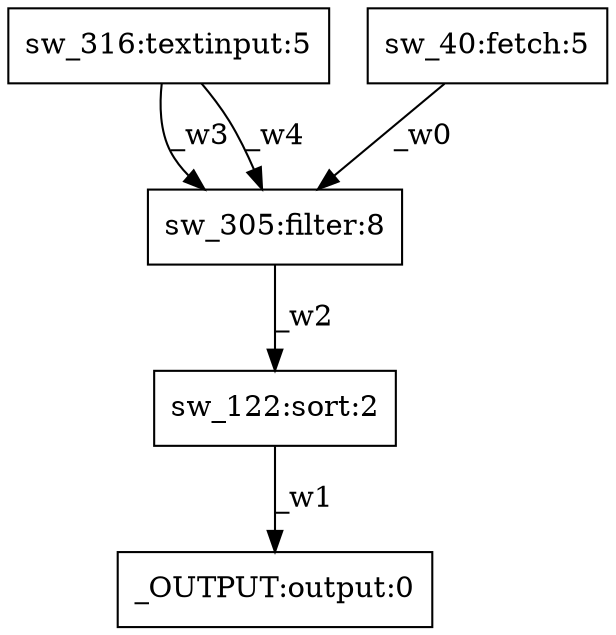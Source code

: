digraph test1 { node [shape=box] "_OUTPUT" [label="_OUTPUT:output:0"];"sw_316" [label="sw_316:textinput:5"];"sw_305" [label="sw_305:filter:8"];"sw_40" [label="sw_40:fetch:5"];"sw_122" [label="sw_122:sort:2"];"sw_40" -> "sw_305" [label="_w0"];"sw_122" -> "_OUTPUT" [label="_w1"];"sw_305" -> "sw_122" [label="_w2"];"sw_316" -> "sw_305" [label="_w3"];"sw_316" -> "sw_305" [label="_w4"];}